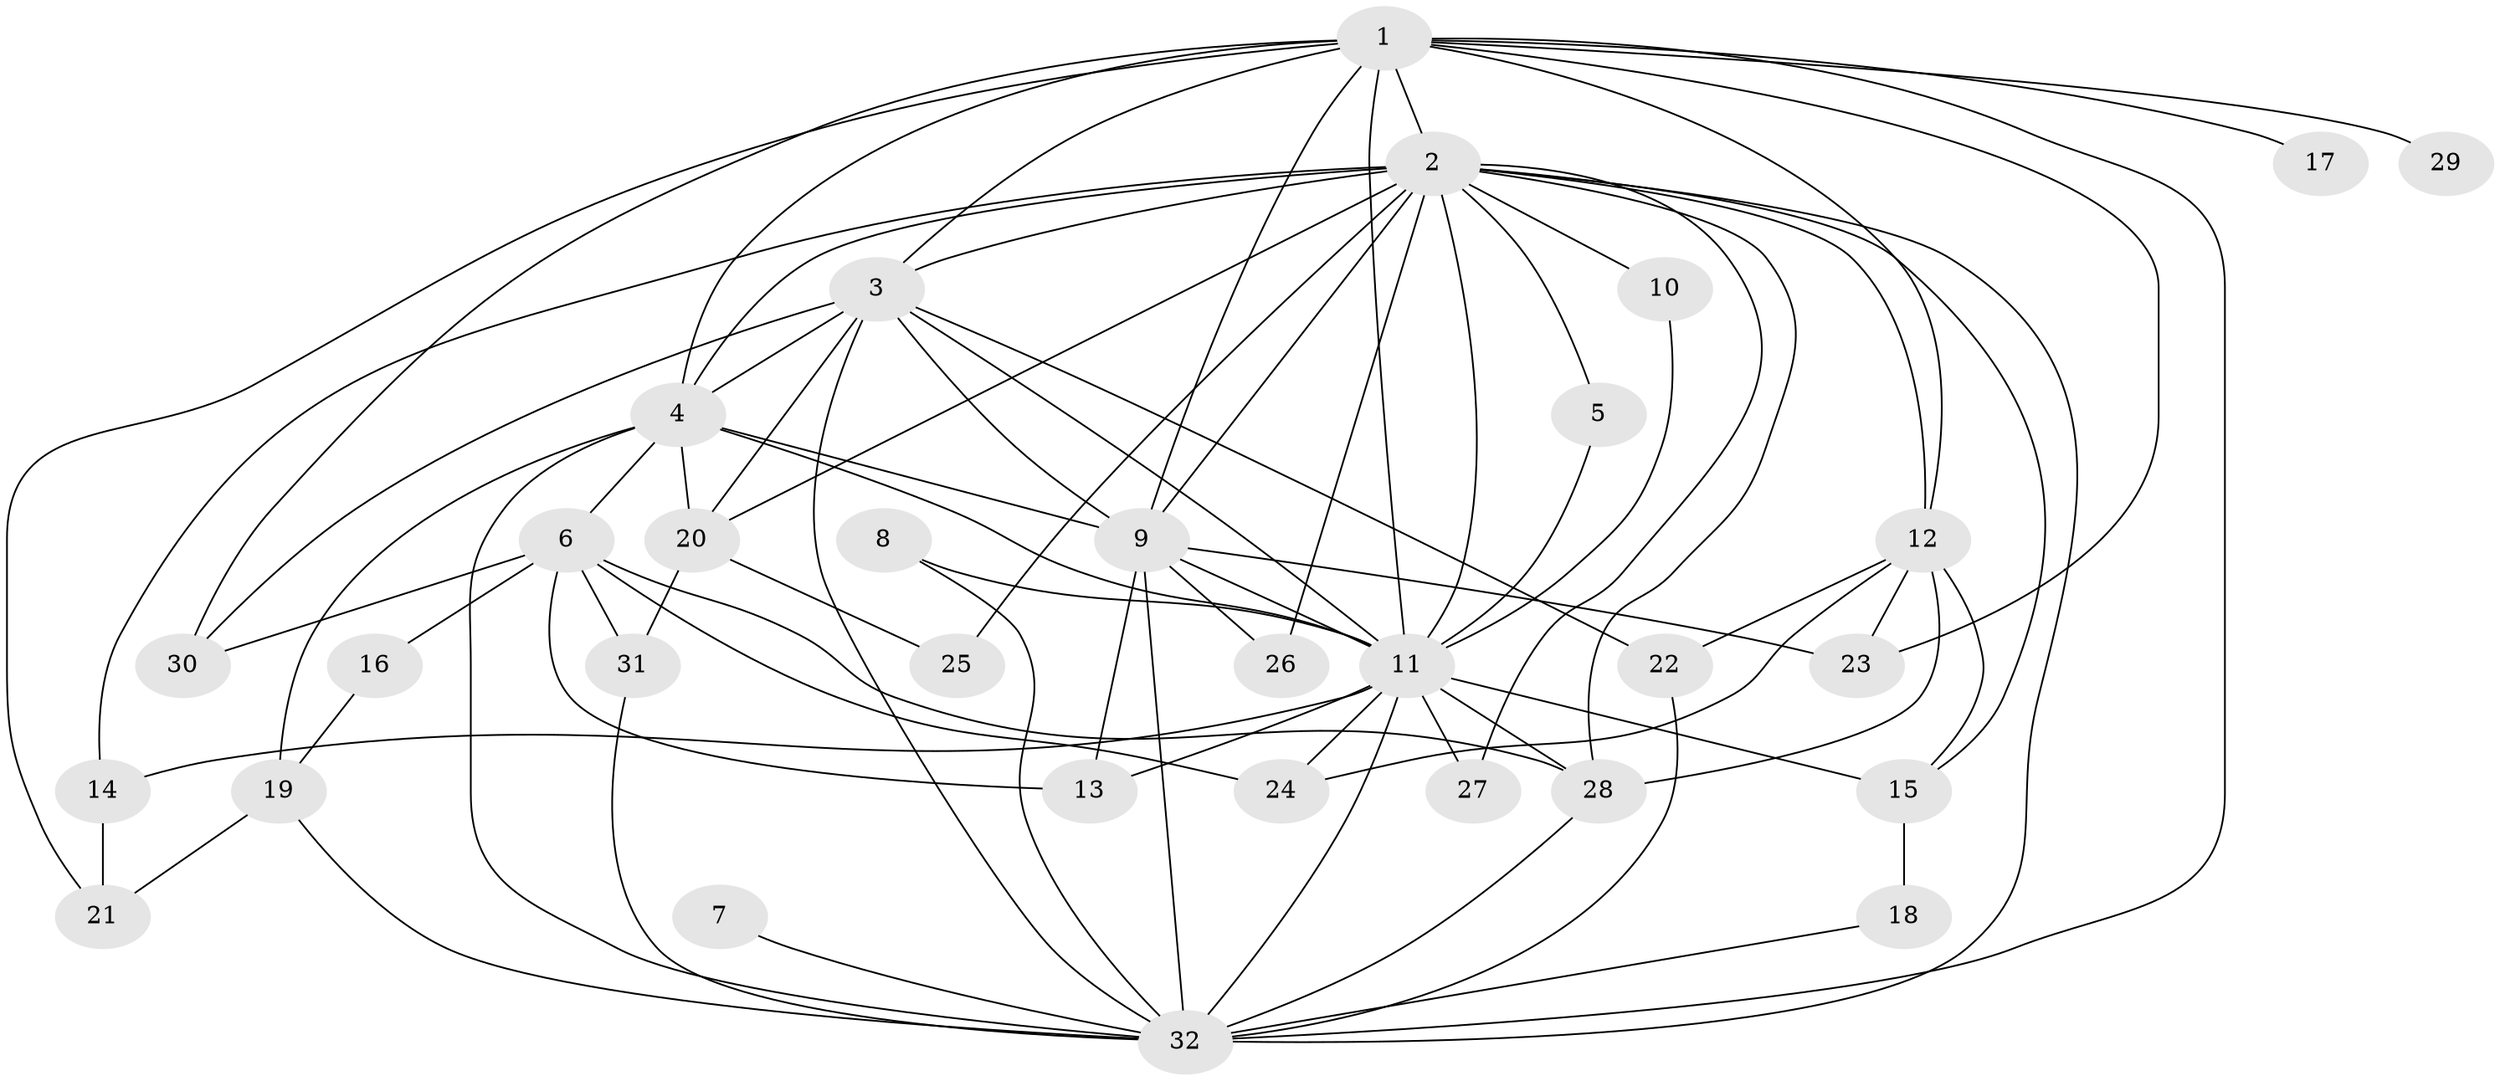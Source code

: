 // original degree distribution, {15: 0.019230769230769232, 14: 0.038461538461538464, 12: 0.038461538461538464, 18: 0.019230769230769232, 13: 0.057692307692307696, 19: 0.019230769230769232, 2: 0.5192307692307693, 5: 0.057692307692307696, 7: 0.019230769230769232, 8: 0.019230769230769232, 3: 0.17307692307692307, 4: 0.019230769230769232}
// Generated by graph-tools (version 1.1) at 2025/36/03/04/25 23:36:29]
// undirected, 32 vertices, 79 edges
graph export_dot {
  node [color=gray90,style=filled];
  1;
  2;
  3;
  4;
  5;
  6;
  7;
  8;
  9;
  10;
  11;
  12;
  13;
  14;
  15;
  16;
  17;
  18;
  19;
  20;
  21;
  22;
  23;
  24;
  25;
  26;
  27;
  28;
  29;
  30;
  31;
  32;
  1 -- 2 [weight=4.0];
  1 -- 3 [weight=2.0];
  1 -- 4 [weight=4.0];
  1 -- 9 [weight=2.0];
  1 -- 11 [weight=2.0];
  1 -- 12 [weight=1.0];
  1 -- 17 [weight=2.0];
  1 -- 21 [weight=1.0];
  1 -- 23 [weight=1.0];
  1 -- 29 [weight=2.0];
  1 -- 30 [weight=1.0];
  1 -- 32 [weight=2.0];
  2 -- 3 [weight=2.0];
  2 -- 4 [weight=4.0];
  2 -- 5 [weight=1.0];
  2 -- 9 [weight=2.0];
  2 -- 10 [weight=1.0];
  2 -- 11 [weight=2.0];
  2 -- 12 [weight=1.0];
  2 -- 14 [weight=2.0];
  2 -- 15 [weight=1.0];
  2 -- 20 [weight=1.0];
  2 -- 25 [weight=1.0];
  2 -- 26 [weight=1.0];
  2 -- 27 [weight=1.0];
  2 -- 28 [weight=1.0];
  2 -- 32 [weight=2.0];
  3 -- 4 [weight=2.0];
  3 -- 9 [weight=1.0];
  3 -- 11 [weight=1.0];
  3 -- 20 [weight=1.0];
  3 -- 22 [weight=1.0];
  3 -- 30 [weight=1.0];
  3 -- 32 [weight=1.0];
  4 -- 6 [weight=2.0];
  4 -- 9 [weight=3.0];
  4 -- 11 [weight=3.0];
  4 -- 19 [weight=2.0];
  4 -- 20 [weight=1.0];
  4 -- 32 [weight=3.0];
  5 -- 11 [weight=1.0];
  6 -- 13 [weight=1.0];
  6 -- 16 [weight=1.0];
  6 -- 24 [weight=1.0];
  6 -- 28 [weight=1.0];
  6 -- 30 [weight=1.0];
  6 -- 31 [weight=1.0];
  7 -- 32 [weight=1.0];
  8 -- 11 [weight=1.0];
  8 -- 32 [weight=1.0];
  9 -- 11 [weight=1.0];
  9 -- 13 [weight=1.0];
  9 -- 23 [weight=1.0];
  9 -- 26 [weight=1.0];
  9 -- 32 [weight=1.0];
  10 -- 11 [weight=1.0];
  11 -- 13 [weight=1.0];
  11 -- 14 [weight=1.0];
  11 -- 15 [weight=1.0];
  11 -- 24 [weight=1.0];
  11 -- 27 [weight=1.0];
  11 -- 28 [weight=1.0];
  11 -- 32 [weight=1.0];
  12 -- 15 [weight=1.0];
  12 -- 22 [weight=1.0];
  12 -- 23 [weight=1.0];
  12 -- 24 [weight=1.0];
  12 -- 28 [weight=1.0];
  14 -- 21 [weight=1.0];
  15 -- 18 [weight=1.0];
  16 -- 19 [weight=1.0];
  18 -- 32 [weight=1.0];
  19 -- 21 [weight=1.0];
  19 -- 32 [weight=1.0];
  20 -- 25 [weight=1.0];
  20 -- 31 [weight=1.0];
  22 -- 32 [weight=1.0];
  28 -- 32 [weight=1.0];
  31 -- 32 [weight=1.0];
}
